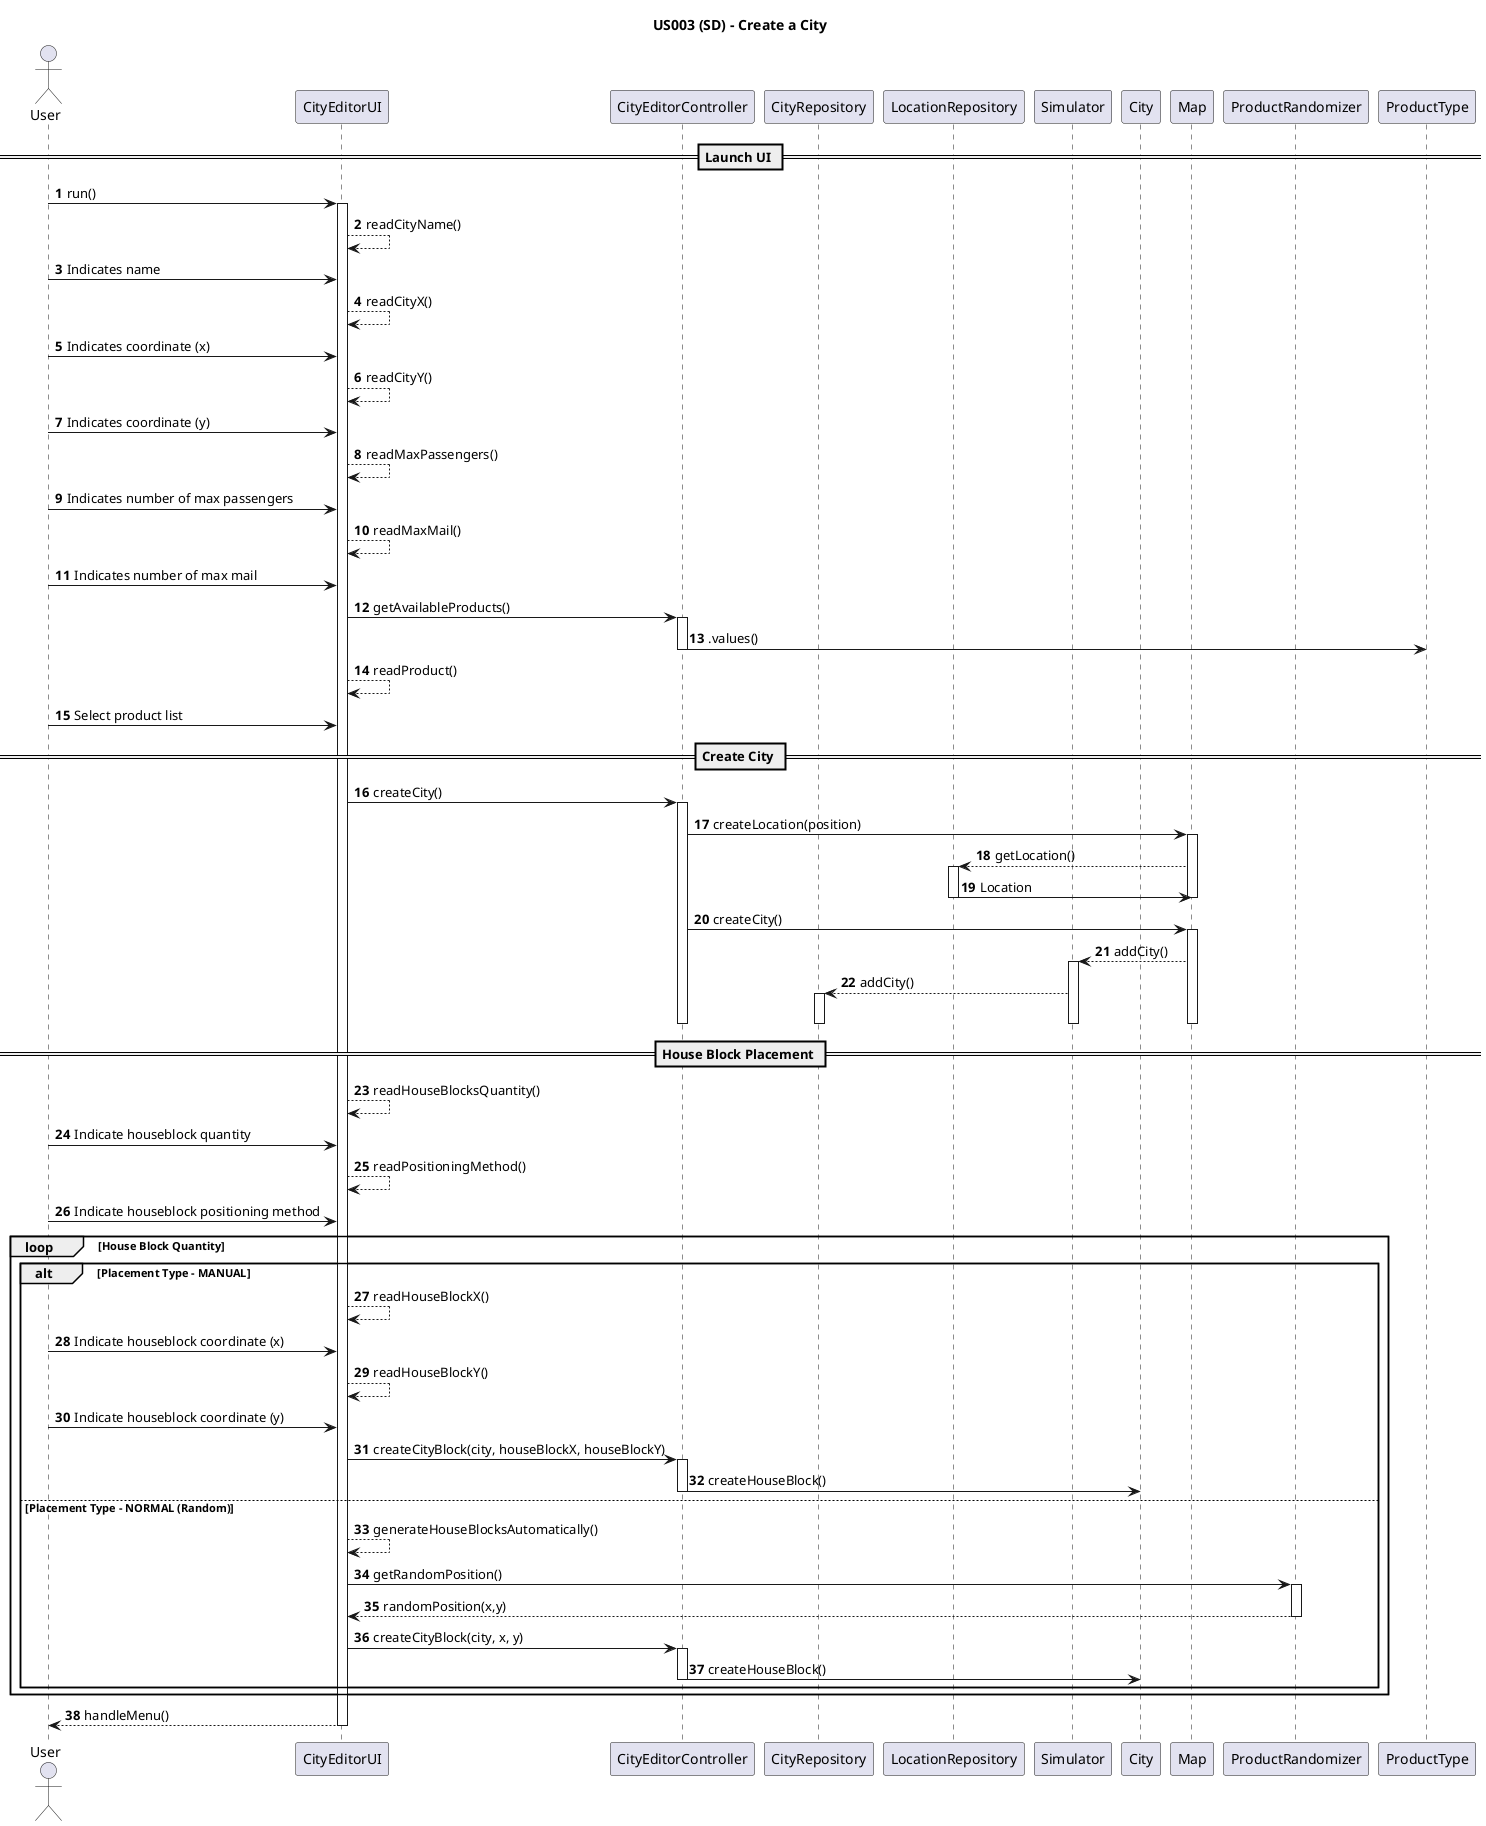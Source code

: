 @startuml
title US003 (SD) - Create a City

autonumber

actor User
participant CityEditorUI
participant CityEditorController
participant CityRepository
participant LocationRepository
participant Simulator
participant City
participant Map
participant ProductRandomizer
participant ProductType

== Launch UI ==
User -> CityEditorUI: run()
activate CityEditorUI

CityEditorUI --> CityEditorUI: readCityName()
User -> CityEditorUI: Indicates name
CityEditorUI --> CityEditorUI: readCityX()
User -> CityEditorUI: Indicates coordinate (x)
CityEditorUI --> CityEditorUI: readCityY()
User -> CityEditorUI: Indicates coordinate (y)
CityEditorUI --> CityEditorUI: readMaxPassengers()
User -> CityEditorUI: Indicates number of max passengers
CityEditorUI --> CityEditorUI: readMaxMail()
User -> CityEditorUI: Indicates number of max mail

CityEditorUI -> CityEditorController: getAvailableProducts()
activate CityEditorController
CityEditorController -> ProductType: .values()
deactivate CityEditorController

CityEditorUI --> CityEditorUI: readProduct()
User -> CityEditorUI: Select product list

== Create City ==
CityEditorUI -> CityEditorController: createCity()
activate CityEditorController

CityEditorController -> Map: createLocation(position)
activate Map
Map --> LocationRepository: getLocation()
activate LocationRepository
LocationRepository -> Map: Location
deactivate LocationRepository
deactivate Map

CityEditorController -> Map: createCity()
activate Map
Map --> Simulator: addCity()
activate Simulator
Simulator --> CityRepository: addCity()
activate CityRepository
deactivate CityRepository
deactivate Simulator
deactivate Map
deactivate CityEditorController

== House Block Placement ==
CityEditorUI --> CityEditorUI: readHouseBlocksQuantity()
        User -> CityEditorUI: Indicate houseblock quantity
CityEditorUI --> CityEditorUI: readPositioningMethod()
        User -> CityEditorUI: Indicate houseblock positioning method

loop House Block Quantity
    alt Placement Type - MANUAL
        CityEditorUI --> CityEditorUI: readHouseBlockX()
                User -> CityEditorUI: Indicate houseblock coordinate (x)
        CityEditorUI --> CityEditorUI: readHouseBlockY()
                User -> CityEditorUI: Indicate houseblock coordinate (y)
        CityEditorUI -> CityEditorController: createCityBlock(city, houseBlockX, houseBlockY)
        activate CityEditorController
        CityEditorController -> City: createHouseBlock()
        deactivate CityEditorController
    else Placement Type - NORMAL (Random)
        CityEditorUI --> CityEditorUI: generateHouseBlocksAutomatically()
        CityEditorUI -> ProductRandomizer: getRandomPosition()
        activate ProductRandomizer
        ProductRandomizer --> CityEditorUI: randomPosition(x,y)
        deactivate ProductRandomizer
        CityEditorUI -> CityEditorController: createCityBlock(city, x, y)
        activate CityEditorController
        CityEditorController -> City: createHouseBlock()
        deactivate CityEditorController
    end
end

CityEditorUI --> User: handleMenu()

deactivate CityEditorUI

@enduml
